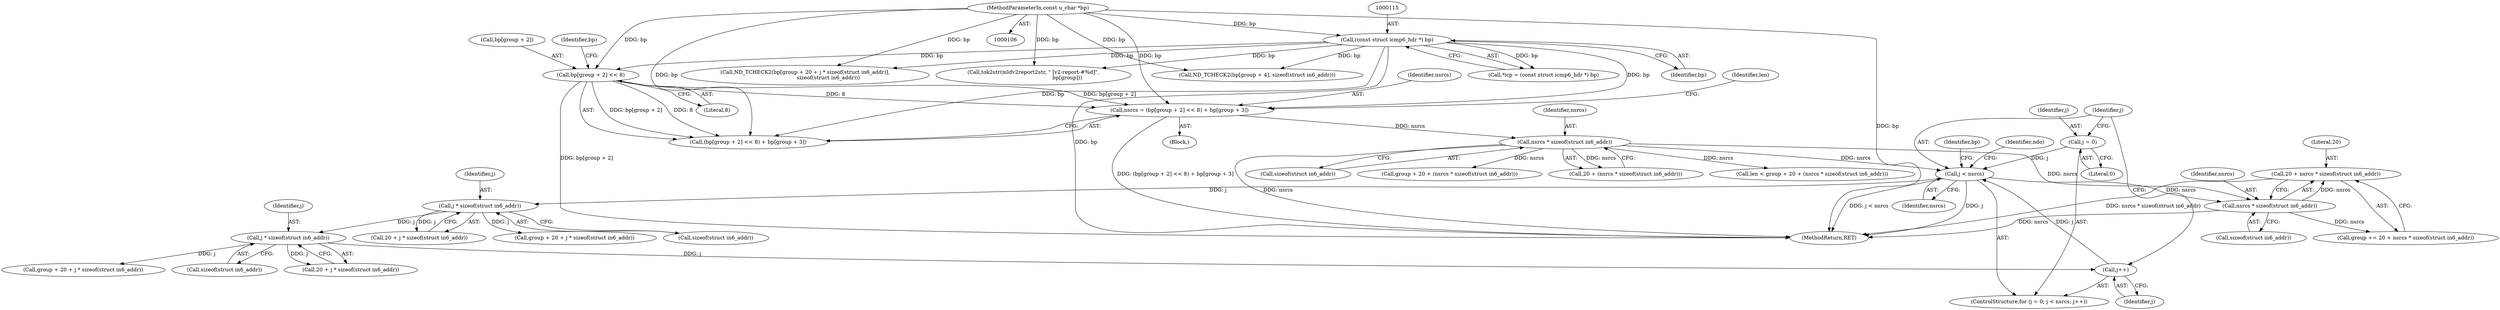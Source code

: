 digraph "0_tcpdump_d7505276842e85bfd067fa21cdb32b8a2dc3c5e4_4@API" {
"1000318" [label="(Call,20 + nsrcs * sizeof(struct in6_addr))"];
"1000320" [label="(Call,nsrcs * sizeof(struct in6_addr))"];
"1000275" [label="(Call,j < nsrcs)"];
"1000272" [label="(Call,j = 0)"];
"1000278" [label="(Call,j++)"];
"1000308" [label="(Call,j * sizeof(struct in6_addr))"];
"1000288" [label="(Call,j * sizeof(struct in6_addr))"];
"1000241" [label="(Call,nsrcs * sizeof(struct in6_addr))"];
"1000219" [label="(Call,nsrcs = (bp[group + 2] << 8) + bp[group + 3])"];
"1000222" [label="(Call,bp[group + 2] << 8)"];
"1000114" [label="(Call,(const struct icmp6_hdr *) bp)"];
"1000108" [label="(MethodParameterIn,const u_char *bp)"];
"1000275" [label="(Call,j < nsrcs)"];
"1000284" [label="(Call,group + 20 + j * sizeof(struct in6_addr))"];
"1000174" [label="(Block,)"];
"1000283" [label="(Identifier,bp)"];
"1000239" [label="(Call,20 + (nsrcs * sizeof(struct in6_addr)))"];
"1000281" [label="(Call,ND_TCHECK2(bp[group + 20 + j * sizeof(struct in6_addr)],\n                            sizeof(struct in6_addr)))"];
"1000278" [label="(Call,j++)"];
"1000223" [label="(Call,bp[group + 2])"];
"1000219" [label="(Call,nsrcs = (bp[group + 2] << 8) + bp[group + 3])"];
"1000318" [label="(Call,20 + nsrcs * sizeof(struct in6_addr))"];
"1000316" [label="(Call,group += 20 + nsrcs * sizeof(struct in6_addr))"];
"1000108" [label="(MethodParameterIn,const u_char *bp)"];
"1000319" [label="(Literal,20)"];
"1000314" [label="(Identifier,ndo)"];
"1000213" [label="(Call,tok2str(mldv2report2str, \" [v2-report-#%d]\",\n                                         bp[group]))"];
"1000277" [label="(Identifier,nsrcs)"];
"1000235" [label="(Call,len < group + 20 + (nsrcs * sizeof(struct in6_addr)))"];
"1000116" [label="(Identifier,bp)"];
"1000243" [label="(Call,sizeof(struct in6_addr))"];
"1000187" [label="(Call,ND_TCHECK2(bp[group + 4], sizeof(struct in6_addr)))"];
"1000237" [label="(Call,group + 20 + (nsrcs * sizeof(struct in6_addr)))"];
"1000322" [label="(Call,sizeof(struct in6_addr))"];
"1000222" [label="(Call,bp[group + 2] << 8)"];
"1000242" [label="(Identifier,nsrcs)"];
"1000309" [label="(Identifier,j)"];
"1000279" [label="(Identifier,j)"];
"1000221" [label="(Call,(bp[group + 2] << 8) + bp[group + 3])"];
"1000241" [label="(Call,nsrcs * sizeof(struct in6_addr))"];
"1000274" [label="(Literal,0)"];
"1000337" [label="(MethodReturn,RET)"];
"1000273" [label="(Identifier,j)"];
"1000112" [label="(Call,*icp = (const struct icmp6_hdr *) bp)"];
"1000288" [label="(Call,j * sizeof(struct in6_addr))"];
"1000228" [label="(Literal,8)"];
"1000230" [label="(Identifier,bp)"];
"1000308" [label="(Call,j * sizeof(struct in6_addr))"];
"1000310" [label="(Call,sizeof(struct in6_addr))"];
"1000220" [label="(Identifier,nsrcs)"];
"1000304" [label="(Call,group + 20 + j * sizeof(struct in6_addr))"];
"1000271" [label="(ControlStructure,for (j = 0; j < nsrcs; j++))"];
"1000306" [label="(Call,20 + j * sizeof(struct in6_addr))"];
"1000272" [label="(Call,j = 0)"];
"1000289" [label="(Identifier,j)"];
"1000320" [label="(Call,nsrcs * sizeof(struct in6_addr))"];
"1000276" [label="(Identifier,j)"];
"1000321" [label="(Identifier,nsrcs)"];
"1000236" [label="(Identifier,len)"];
"1000114" [label="(Call,(const struct icmp6_hdr *) bp)"];
"1000290" [label="(Call,sizeof(struct in6_addr))"];
"1000286" [label="(Call,20 + j * sizeof(struct in6_addr))"];
"1000318" -> "1000316"  [label="AST: "];
"1000318" -> "1000320"  [label="CFG: "];
"1000319" -> "1000318"  [label="AST: "];
"1000320" -> "1000318"  [label="AST: "];
"1000316" -> "1000318"  [label="CFG: "];
"1000318" -> "1000337"  [label="DDG: nsrcs * sizeof(struct in6_addr)"];
"1000320" -> "1000318"  [label="DDG: nsrcs"];
"1000320" -> "1000322"  [label="CFG: "];
"1000321" -> "1000320"  [label="AST: "];
"1000322" -> "1000320"  [label="AST: "];
"1000320" -> "1000337"  [label="DDG: nsrcs"];
"1000320" -> "1000316"  [label="DDG: nsrcs"];
"1000275" -> "1000320"  [label="DDG: nsrcs"];
"1000241" -> "1000320"  [label="DDG: nsrcs"];
"1000275" -> "1000271"  [label="AST: "];
"1000275" -> "1000277"  [label="CFG: "];
"1000276" -> "1000275"  [label="AST: "];
"1000277" -> "1000275"  [label="AST: "];
"1000283" -> "1000275"  [label="CFG: "];
"1000314" -> "1000275"  [label="CFG: "];
"1000275" -> "1000337"  [label="DDG: j < nsrcs"];
"1000275" -> "1000337"  [label="DDG: j"];
"1000272" -> "1000275"  [label="DDG: j"];
"1000278" -> "1000275"  [label="DDG: j"];
"1000241" -> "1000275"  [label="DDG: nsrcs"];
"1000275" -> "1000288"  [label="DDG: j"];
"1000272" -> "1000271"  [label="AST: "];
"1000272" -> "1000274"  [label="CFG: "];
"1000273" -> "1000272"  [label="AST: "];
"1000274" -> "1000272"  [label="AST: "];
"1000276" -> "1000272"  [label="CFG: "];
"1000278" -> "1000271"  [label="AST: "];
"1000278" -> "1000279"  [label="CFG: "];
"1000279" -> "1000278"  [label="AST: "];
"1000276" -> "1000278"  [label="CFG: "];
"1000308" -> "1000278"  [label="DDG: j"];
"1000308" -> "1000306"  [label="AST: "];
"1000308" -> "1000310"  [label="CFG: "];
"1000309" -> "1000308"  [label="AST: "];
"1000310" -> "1000308"  [label="AST: "];
"1000306" -> "1000308"  [label="CFG: "];
"1000308" -> "1000304"  [label="DDG: j"];
"1000308" -> "1000306"  [label="DDG: j"];
"1000288" -> "1000308"  [label="DDG: j"];
"1000288" -> "1000286"  [label="AST: "];
"1000288" -> "1000290"  [label="CFG: "];
"1000289" -> "1000288"  [label="AST: "];
"1000290" -> "1000288"  [label="AST: "];
"1000286" -> "1000288"  [label="CFG: "];
"1000288" -> "1000284"  [label="DDG: j"];
"1000288" -> "1000286"  [label="DDG: j"];
"1000241" -> "1000239"  [label="AST: "];
"1000241" -> "1000243"  [label="CFG: "];
"1000242" -> "1000241"  [label="AST: "];
"1000243" -> "1000241"  [label="AST: "];
"1000239" -> "1000241"  [label="CFG: "];
"1000241" -> "1000337"  [label="DDG: nsrcs"];
"1000241" -> "1000235"  [label="DDG: nsrcs"];
"1000241" -> "1000237"  [label="DDG: nsrcs"];
"1000241" -> "1000239"  [label="DDG: nsrcs"];
"1000219" -> "1000241"  [label="DDG: nsrcs"];
"1000219" -> "1000174"  [label="AST: "];
"1000219" -> "1000221"  [label="CFG: "];
"1000220" -> "1000219"  [label="AST: "];
"1000221" -> "1000219"  [label="AST: "];
"1000236" -> "1000219"  [label="CFG: "];
"1000219" -> "1000337"  [label="DDG: (bp[group + 2] << 8) + bp[group + 3]"];
"1000222" -> "1000219"  [label="DDG: bp[group + 2]"];
"1000222" -> "1000219"  [label="DDG: 8"];
"1000114" -> "1000219"  [label="DDG: bp"];
"1000108" -> "1000219"  [label="DDG: bp"];
"1000222" -> "1000221"  [label="AST: "];
"1000222" -> "1000228"  [label="CFG: "];
"1000223" -> "1000222"  [label="AST: "];
"1000228" -> "1000222"  [label="AST: "];
"1000230" -> "1000222"  [label="CFG: "];
"1000222" -> "1000337"  [label="DDG: bp[group + 2]"];
"1000222" -> "1000221"  [label="DDG: bp[group + 2]"];
"1000222" -> "1000221"  [label="DDG: 8"];
"1000114" -> "1000222"  [label="DDG: bp"];
"1000108" -> "1000222"  [label="DDG: bp"];
"1000114" -> "1000112"  [label="AST: "];
"1000114" -> "1000116"  [label="CFG: "];
"1000115" -> "1000114"  [label="AST: "];
"1000116" -> "1000114"  [label="AST: "];
"1000112" -> "1000114"  [label="CFG: "];
"1000114" -> "1000337"  [label="DDG: bp"];
"1000114" -> "1000112"  [label="DDG: bp"];
"1000108" -> "1000114"  [label="DDG: bp"];
"1000114" -> "1000187"  [label="DDG: bp"];
"1000114" -> "1000213"  [label="DDG: bp"];
"1000114" -> "1000221"  [label="DDG: bp"];
"1000114" -> "1000281"  [label="DDG: bp"];
"1000108" -> "1000106"  [label="AST: "];
"1000108" -> "1000337"  [label="DDG: bp"];
"1000108" -> "1000187"  [label="DDG: bp"];
"1000108" -> "1000213"  [label="DDG: bp"];
"1000108" -> "1000221"  [label="DDG: bp"];
"1000108" -> "1000281"  [label="DDG: bp"];
}
